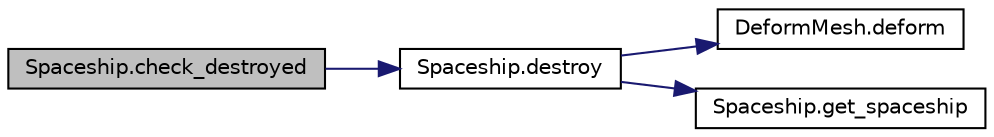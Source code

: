 digraph "Spaceship.check_destroyed"
{
  edge [fontname="Helvetica",fontsize="10",labelfontname="Helvetica",labelfontsize="10"];
  node [fontname="Helvetica",fontsize="10",shape=record];
  rankdir="LR";
  Node54 [label="Spaceship.check_destroyed",height=0.2,width=0.4,color="black", fillcolor="grey75", style="filled", fontcolor="black"];
  Node54 -> Node55 [color="midnightblue",fontsize="10",style="solid"];
  Node55 [label="Spaceship.destroy",height=0.2,width=0.4,color="black", fillcolor="white", style="filled",URL="$class_spaceship.html#a720b65b98cede503822fcb0141873f97",tooltip="Zerstört das Raumschiff "];
  Node55 -> Node56 [color="midnightblue",fontsize="10",style="solid"];
  Node56 [label="DeformMesh.deform",height=0.2,width=0.4,color="black", fillcolor="white", style="filled",URL="$class_deform_mesh.html#ad2caad01ccc1f4bb7331ca536bff0ead",tooltip="Verformt das Mesh, auf dem dieses Script ist, indem alle Vertices in zufällige Richtungen verschoben ..."];
  Node55 -> Node57 [color="midnightblue",fontsize="10",style="solid"];
  Node57 [label="Spaceship.get_spaceship",height=0.2,width=0.4,color="black", fillcolor="white", style="filled",URL="$class_spaceship.html#a46ebdafb571812867be422a6beb4ad21",tooltip="Findet die Spaceship-Instanz, die auf dem GameObject oder in einem seiner Parents ist..."];
}
